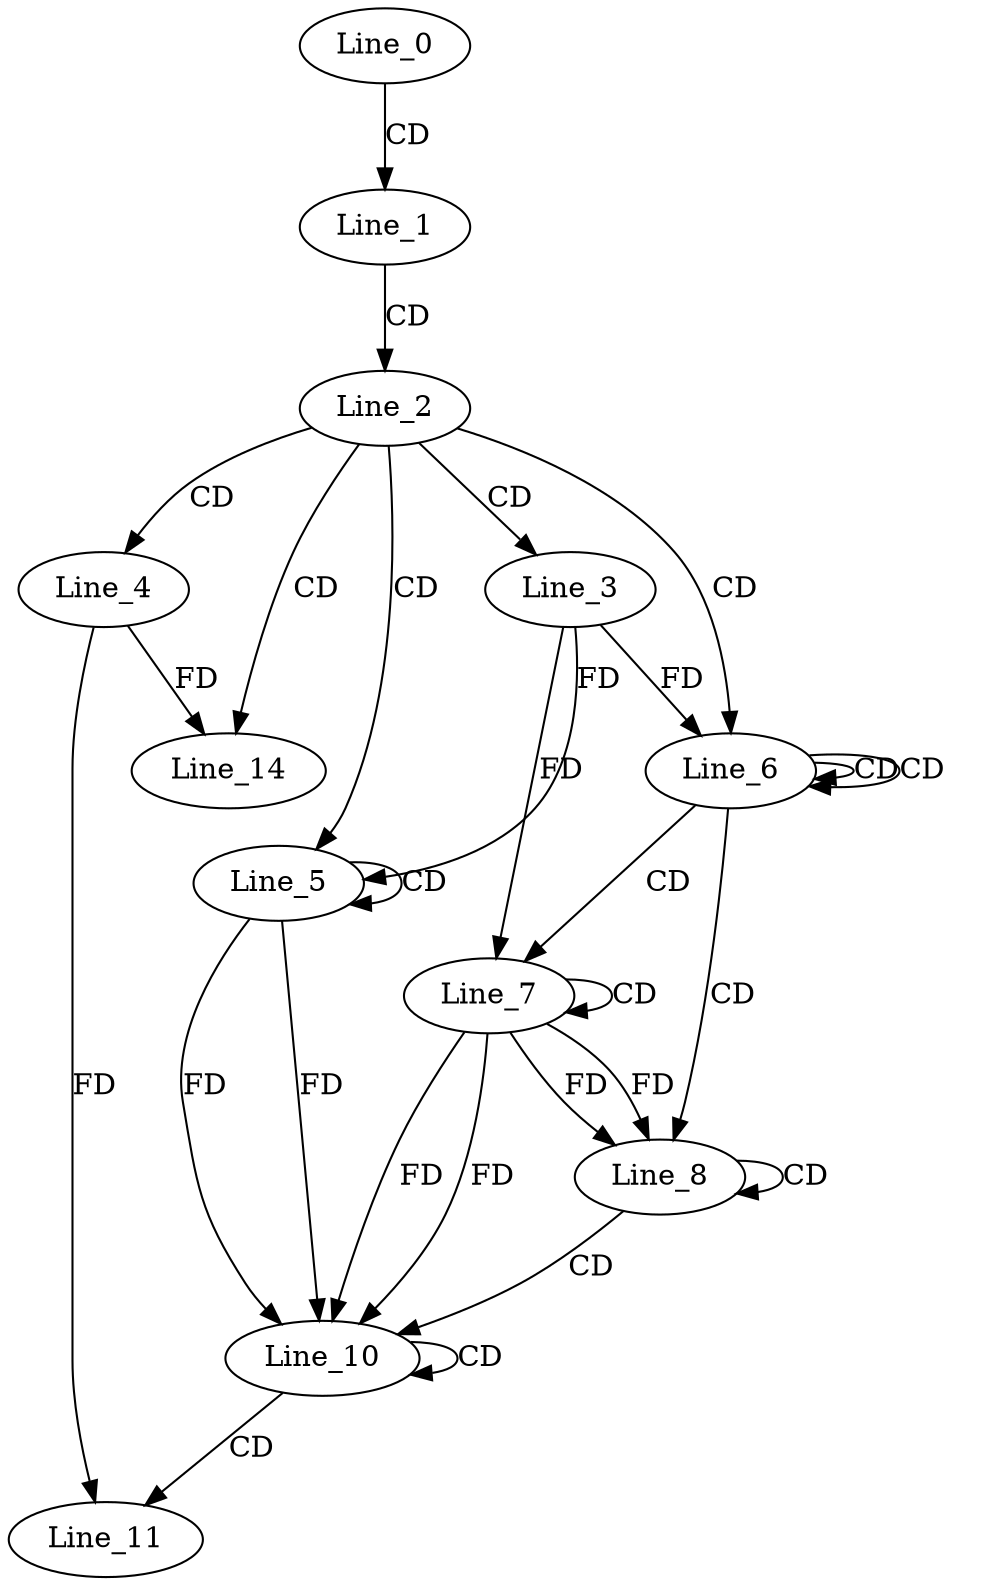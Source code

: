 digraph G {
  Line_0;
  Line_1;
  Line_2;
  Line_3;
  Line_4;
  Line_5;
  Line_5;
  Line_5;
  Line_6;
  Line_6;
  Line_7;
  Line_7;
  Line_7;
  Line_8;
  Line_8;
  Line_10;
  Line_10;
  Line_11;
  Line_14;
  Line_0 -> Line_1 [ label="CD" ];
  Line_1 -> Line_2 [ label="CD" ];
  Line_2 -> Line_3 [ label="CD" ];
  Line_2 -> Line_4 [ label="CD" ];
  Line_2 -> Line_5 [ label="CD" ];
  Line_5 -> Line_5 [ label="CD" ];
  Line_3 -> Line_5 [ label="FD" ];
  Line_2 -> Line_6 [ label="CD" ];
  Line_6 -> Line_6 [ label="CD" ];
  Line_6 -> Line_6 [ label="CD" ];
  Line_3 -> Line_6 [ label="FD" ];
  Line_6 -> Line_7 [ label="CD" ];
  Line_7 -> Line_7 [ label="CD" ];
  Line_3 -> Line_7 [ label="FD" ];
  Line_6 -> Line_8 [ label="CD" ];
  Line_7 -> Line_8 [ label="FD" ];
  Line_8 -> Line_8 [ label="CD" ];
  Line_7 -> Line_8 [ label="FD" ];
  Line_8 -> Line_10 [ label="CD" ];
  Line_7 -> Line_10 [ label="FD" ];
  Line_5 -> Line_10 [ label="FD" ];
  Line_10 -> Line_10 [ label="CD" ];
  Line_7 -> Line_10 [ label="FD" ];
  Line_5 -> Line_10 [ label="FD" ];
  Line_10 -> Line_11 [ label="CD" ];
  Line_4 -> Line_11 [ label="FD" ];
  Line_2 -> Line_14 [ label="CD" ];
  Line_4 -> Line_14 [ label="FD" ];
}
